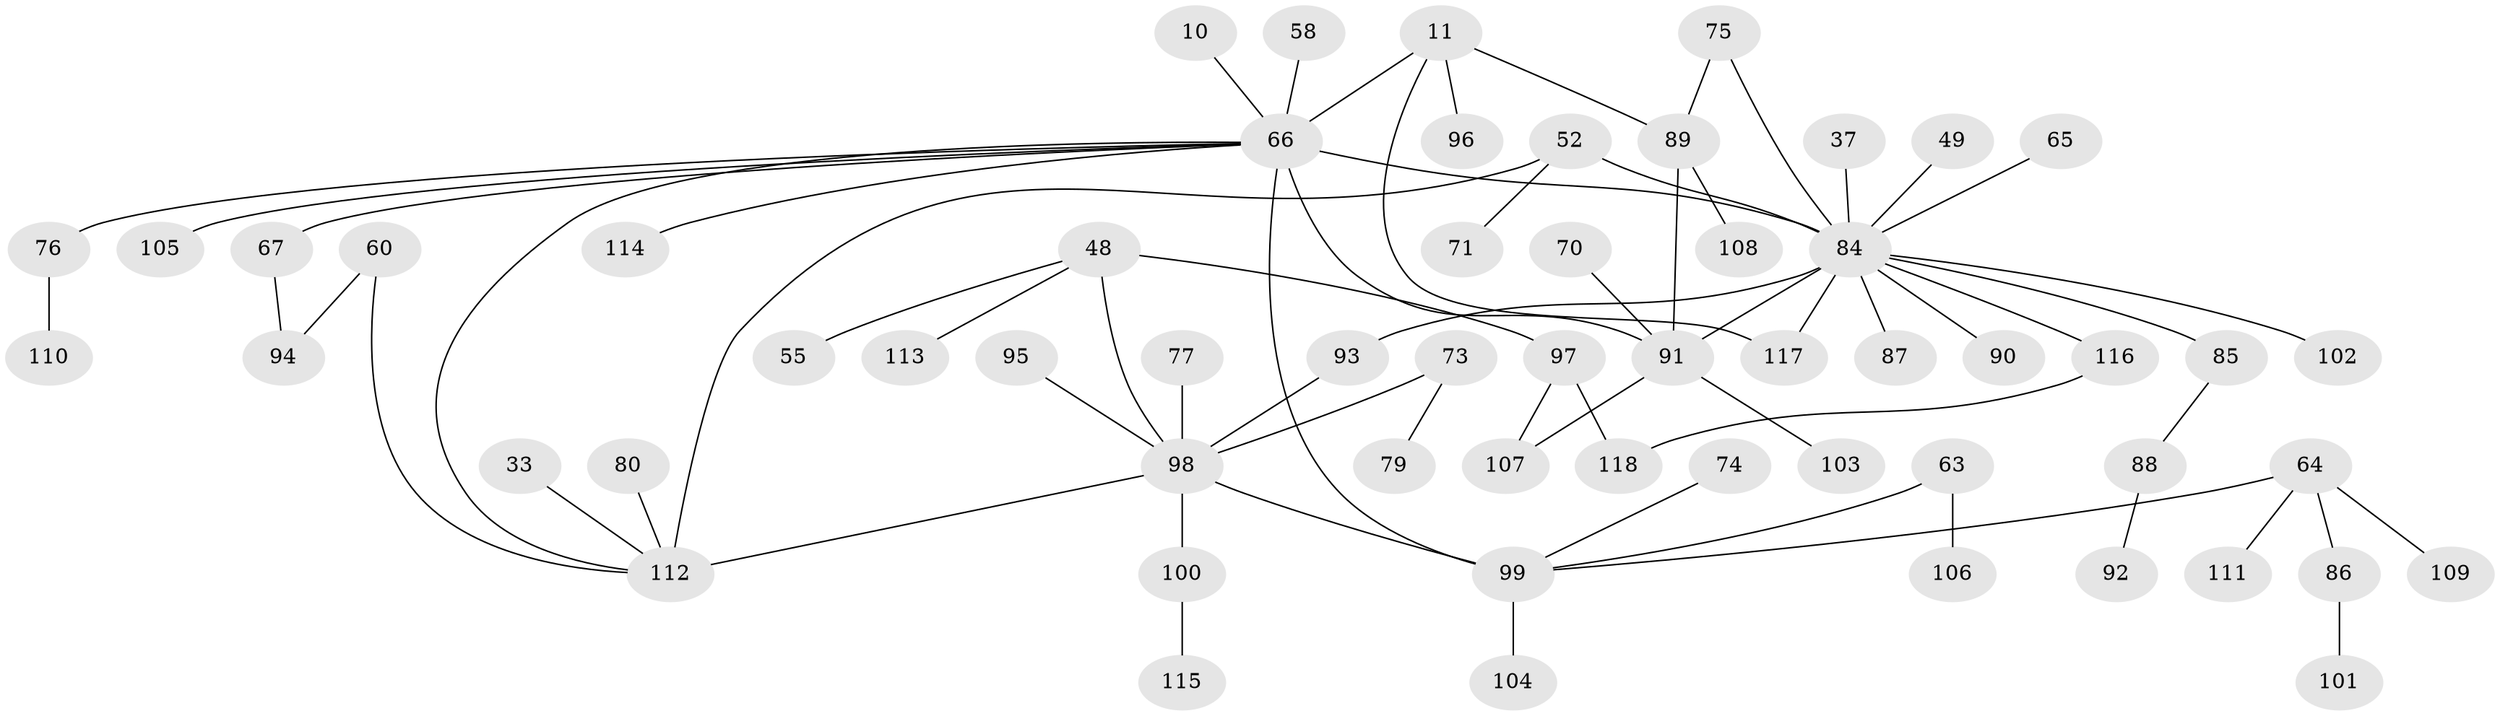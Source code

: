 // original degree distribution, {5: 0.07627118644067797, 4: 0.09322033898305085, 8: 0.01694915254237288, 3: 0.16101694915254236, 2: 0.3474576271186441, 1: 0.3050847457627119}
// Generated by graph-tools (version 1.1) at 2025/42/03/09/25 04:42:19]
// undirected, 59 vertices, 68 edges
graph export_dot {
graph [start="1"]
  node [color=gray90,style=filled];
  10;
  11;
  33;
  37;
  48 [super="+27"];
  49;
  52 [super="+12+2"];
  55;
  58;
  60;
  63 [super="+39"];
  64 [super="+25"];
  65;
  66 [super="+6+13+3+51"];
  67;
  70;
  71 [super="+30"];
  73;
  74;
  75 [super="+28"];
  76 [super="+31"];
  77;
  79;
  80;
  84 [super="+38+22+20+53+82"];
  85;
  86;
  87;
  88;
  89 [super="+46+83"];
  90;
  91 [super="+61+50+54+57"];
  92;
  93;
  94;
  95;
  96;
  97 [super="+56"];
  98 [super="+32+40"];
  99 [super="+36+16"];
  100;
  101;
  102;
  103;
  104;
  105;
  106;
  107;
  108;
  109;
  110;
  111;
  112 [super="+1+9+26+42+81"];
  113;
  114;
  115;
  116;
  117;
  118;
  10 -- 66;
  11 -- 89 [weight=3];
  11 -- 96;
  11 -- 117;
  11 -- 66 [weight=3];
  33 -- 112;
  37 -- 84;
  48 -- 55;
  48 -- 97 [weight=2];
  48 -- 113;
  48 -- 98;
  49 -- 84;
  52 -- 112 [weight=3];
  52 -- 84 [weight=4];
  52 -- 71;
  58 -- 66;
  60 -- 94;
  60 -- 112;
  63 -- 106;
  63 -- 99;
  64 -- 109;
  64 -- 99;
  64 -- 86;
  64 -- 111;
  65 -- 84;
  66 -- 99 [weight=2];
  66 -- 105;
  66 -- 112;
  66 -- 76;
  66 -- 67;
  66 -- 114;
  66 -- 84 [weight=2];
  66 -- 91 [weight=2];
  67 -- 94;
  70 -- 91;
  73 -- 79;
  73 -- 98;
  74 -- 99;
  75 -- 89;
  75 -- 84;
  76 -- 110;
  77 -- 98;
  80 -- 112;
  84 -- 116;
  84 -- 93;
  84 -- 91;
  84 -- 102;
  84 -- 85;
  84 -- 117;
  84 -- 87;
  84 -- 90;
  85 -- 88;
  86 -- 101;
  88 -- 92;
  89 -- 108;
  89 -- 91;
  91 -- 103;
  91 -- 107;
  93 -- 98;
  95 -- 98;
  97 -- 107;
  97 -- 118;
  98 -- 99;
  98 -- 100;
  98 -- 112;
  99 -- 104;
  100 -- 115;
  116 -- 118;
}
